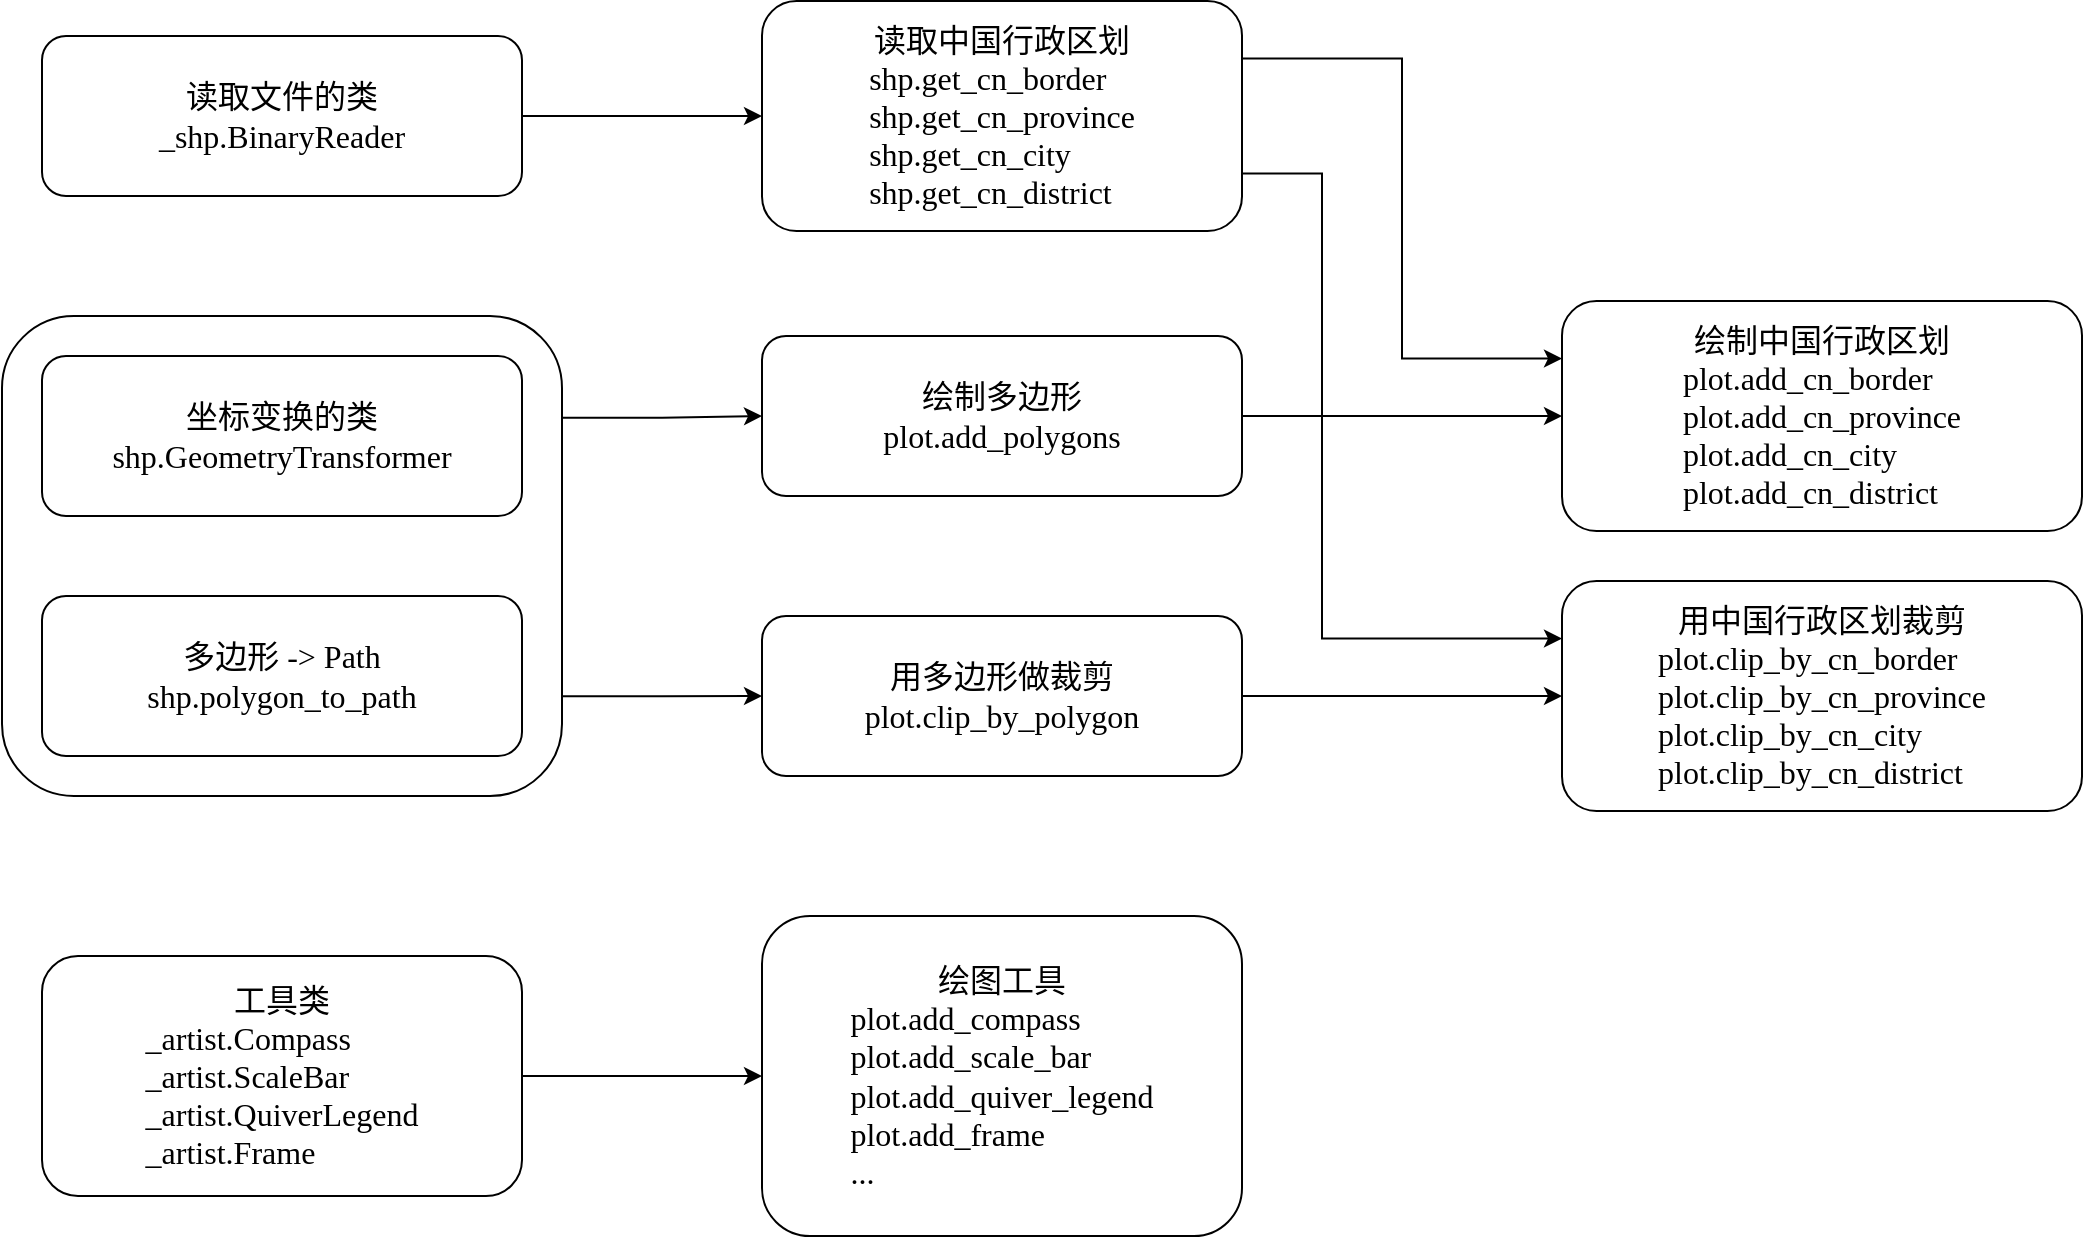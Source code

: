 <mxfile version="24.4.0" type="device">
  <diagram name="Page-1" id="A4knrDo9D2EkvppF6q97">
    <mxGraphModel dx="1648" dy="900" grid="1" gridSize="10" guides="1" tooltips="1" connect="1" arrows="1" fold="1" page="1" pageScale="1" pageWidth="850" pageHeight="1100" math="0" shadow="0">
      <root>
        <mxCell id="0" />
        <mxCell id="1" parent="0" />
        <mxCell id="_BxMAFI9N5B8a2bIf4MY-48" style="edgeStyle=orthogonalEdgeStyle;rounded=0;orthogonalLoop=1;jettySize=auto;html=1;exitX=0.994;exitY=0.212;exitDx=0;exitDy=0;entryX=0;entryY=0.5;entryDx=0;entryDy=0;exitPerimeter=0;" parent="1" source="_BxMAFI9N5B8a2bIf4MY-47" target="_BxMAFI9N5B8a2bIf4MY-3" edge="1">
          <mxGeometry relative="1" as="geometry" />
        </mxCell>
        <mxCell id="_BxMAFI9N5B8a2bIf4MY-49" style="edgeStyle=orthogonalEdgeStyle;rounded=0;orthogonalLoop=1;jettySize=auto;html=1;exitX=0.997;exitY=0.792;exitDx=0;exitDy=0;entryX=0;entryY=0.5;entryDx=0;entryDy=0;exitPerimeter=0;" parent="1" source="_BxMAFI9N5B8a2bIf4MY-47" target="_BxMAFI9N5B8a2bIf4MY-6" edge="1">
          <mxGeometry relative="1" as="geometry" />
        </mxCell>
        <mxCell id="_BxMAFI9N5B8a2bIf4MY-47" value="" style="rounded=1;whiteSpace=wrap;html=1;" parent="1" vertex="1">
          <mxGeometry x="140" y="220" width="280" height="240" as="geometry" />
        </mxCell>
        <mxCell id="_BxMAFI9N5B8a2bIf4MY-37" style="edgeStyle=orthogonalEdgeStyle;rounded=0;orthogonalLoop=1;jettySize=auto;html=1;exitX=1;exitY=0.5;exitDx=0;exitDy=0;entryX=0;entryY=0.5;entryDx=0;entryDy=0;" parent="1" source="_BxMAFI9N5B8a2bIf4MY-1" target="_BxMAFI9N5B8a2bIf4MY-2" edge="1">
          <mxGeometry relative="1" as="geometry" />
        </mxCell>
        <mxCell id="_BxMAFI9N5B8a2bIf4MY-1" value="&lt;div&gt;&lt;font style=&quot;font-size: 16px;&quot; face=&quot;Lucida Console&quot;&gt;读取文件的类&lt;/font&gt;&lt;/div&gt;&lt;font style=&quot;font-size: 16px;&quot; face=&quot;Lucida Console&quot;&gt;_shp.BinaryReader&lt;/font&gt;" style="rounded=1;whiteSpace=wrap;html=1;" parent="1" vertex="1">
          <mxGeometry x="160" y="80" width="240" height="80" as="geometry" />
        </mxCell>
        <mxCell id="_BxMAFI9N5B8a2bIf4MY-52" style="edgeStyle=orthogonalEdgeStyle;rounded=0;orthogonalLoop=1;jettySize=auto;html=1;exitX=1;exitY=0.25;exitDx=0;exitDy=0;entryX=0;entryY=0.25;entryDx=0;entryDy=0;" parent="1" source="_BxMAFI9N5B8a2bIf4MY-2" target="_BxMAFI9N5B8a2bIf4MY-5" edge="1">
          <mxGeometry relative="1" as="geometry" />
        </mxCell>
        <mxCell id="5sNDW_UnhTP0XGYNrjm2-2" style="edgeStyle=orthogonalEdgeStyle;rounded=0;orthogonalLoop=1;jettySize=auto;html=1;exitX=1;exitY=0.75;exitDx=0;exitDy=0;entryX=0;entryY=0.25;entryDx=0;entryDy=0;" edge="1" parent="1" source="_BxMAFI9N5B8a2bIf4MY-2" target="_BxMAFI9N5B8a2bIf4MY-7">
          <mxGeometry relative="1" as="geometry">
            <Array as="points">
              <mxPoint x="800" y="149" />
              <mxPoint x="800" y="381" />
            </Array>
          </mxGeometry>
        </mxCell>
        <mxCell id="_BxMAFI9N5B8a2bIf4MY-2" value="&lt;div&gt;&lt;font face=&quot;Lucida Console&quot;&gt;&lt;span style=&quot;font-size: 16px;&quot;&gt;读取中国行政区划&lt;/span&gt;&lt;/font&gt;&lt;/div&gt;&lt;font face=&quot;Lucida Console&quot;&gt;&lt;div style=&quot;text-align: left;&quot;&gt;&lt;span style=&quot;font-size: 16px; background-color: initial;&quot;&gt;shp.get_cn_border&lt;/span&gt;&lt;/div&gt;&lt;/font&gt;&lt;div style=&quot;text-align: left;&quot;&gt;&lt;font face=&quot;Lucida Console&quot;&gt;&lt;span style=&quot;font-size: 16px;&quot;&gt;shp.get_cn_province&lt;/span&gt;&lt;/font&gt;&lt;/div&gt;&lt;div style=&quot;text-align: left;&quot;&gt;&lt;font face=&quot;Lucida Console&quot;&gt;&lt;span style=&quot;font-size: 16px;&quot;&gt;shp.get_cn_city&lt;/span&gt;&lt;/font&gt;&lt;/div&gt;&lt;div style=&quot;text-align: left;&quot;&gt;&lt;font face=&quot;Lucida Console&quot;&gt;&lt;span style=&quot;font-size: 16px;&quot;&gt;shp.get_cn_district&lt;/span&gt;&lt;/font&gt;&lt;/div&gt;" style="rounded=1;whiteSpace=wrap;html=1;" parent="1" vertex="1">
          <mxGeometry x="520" y="62.5" width="240" height="115" as="geometry" />
        </mxCell>
        <mxCell id="_BxMAFI9N5B8a2bIf4MY-54" style="edgeStyle=orthogonalEdgeStyle;rounded=0;orthogonalLoop=1;jettySize=auto;html=1;exitX=1;exitY=0.5;exitDx=0;exitDy=0;entryX=0;entryY=0.5;entryDx=0;entryDy=0;" parent="1" source="_BxMAFI9N5B8a2bIf4MY-3" target="_BxMAFI9N5B8a2bIf4MY-5" edge="1">
          <mxGeometry relative="1" as="geometry" />
        </mxCell>
        <mxCell id="_BxMAFI9N5B8a2bIf4MY-3" value="&lt;div&gt;&lt;font face=&quot;Lucida Console&quot;&gt;&lt;span style=&quot;font-size: 16px;&quot;&gt;绘制多边形&lt;/span&gt;&lt;/font&gt;&lt;/div&gt;&lt;font face=&quot;Lucida Console&quot;&gt;&lt;span style=&quot;font-size: 16px;&quot;&gt;plot.add_polygons&lt;/span&gt;&lt;/font&gt;" style="rounded=1;whiteSpace=wrap;html=1;" parent="1" vertex="1">
          <mxGeometry x="520" y="230" width="240" height="80" as="geometry" />
        </mxCell>
        <mxCell id="_BxMAFI9N5B8a2bIf4MY-4" value="&lt;div&gt;&lt;font face=&quot;Lucida Console&quot;&gt;&lt;span style=&quot;font-size: 16px;&quot;&gt;坐标变换的类&lt;/span&gt;&lt;/font&gt;&lt;/div&gt;&lt;font face=&quot;Lucida Console&quot;&gt;&lt;span style=&quot;font-size: 16px;&quot;&gt;shp.GeometryTransformer&lt;/span&gt;&lt;/font&gt;" style="rounded=1;whiteSpace=wrap;html=1;" parent="1" vertex="1">
          <mxGeometry x="160" y="240" width="240" height="80" as="geometry" />
        </mxCell>
        <mxCell id="_BxMAFI9N5B8a2bIf4MY-5" value="&lt;div&gt;&lt;font face=&quot;Lucida Console&quot;&gt;&lt;span style=&quot;font-size: 16px;&quot;&gt;绘制中国行政区划&lt;/span&gt;&lt;/font&gt;&lt;/div&gt;&lt;font face=&quot;Lucida Console&quot;&gt;&lt;div style=&quot;text-align: left;&quot;&gt;&lt;span style=&quot;font-size: 16px; background-color: initial;&quot;&gt;plot.add_cn_border&lt;/span&gt;&lt;/div&gt;&lt;/font&gt;&lt;div style=&quot;text-align: left;&quot;&gt;&lt;font face=&quot;Lucida Console&quot;&gt;&lt;span style=&quot;font-size: 16px;&quot;&gt;plot.add_cn_province&lt;/span&gt;&lt;/font&gt;&lt;/div&gt;&lt;div style=&quot;text-align: left;&quot;&gt;&lt;font face=&quot;Lucida Console&quot;&gt;&lt;span style=&quot;font-size: 16px;&quot;&gt;plot.add_cn_city&lt;/span&gt;&lt;/font&gt;&lt;/div&gt;&lt;div style=&quot;text-align: left;&quot;&gt;&lt;font face=&quot;Lucida Console&quot;&gt;&lt;span style=&quot;font-size: 16px;&quot;&gt;plot.add_cn_district&lt;/span&gt;&lt;/font&gt;&lt;/div&gt;" style="rounded=1;whiteSpace=wrap;html=1;" parent="1" vertex="1">
          <mxGeometry x="920" y="212.5" width="260" height="115" as="geometry" />
        </mxCell>
        <mxCell id="_BxMAFI9N5B8a2bIf4MY-55" style="edgeStyle=orthogonalEdgeStyle;rounded=0;orthogonalLoop=1;jettySize=auto;html=1;exitX=1;exitY=0.5;exitDx=0;exitDy=0;entryX=0;entryY=0.5;entryDx=0;entryDy=0;" parent="1" source="_BxMAFI9N5B8a2bIf4MY-6" target="_BxMAFI9N5B8a2bIf4MY-7" edge="1">
          <mxGeometry relative="1" as="geometry" />
        </mxCell>
        <mxCell id="_BxMAFI9N5B8a2bIf4MY-6" value="&lt;div&gt;&lt;font face=&quot;Lucida Console&quot;&gt;&lt;span style=&quot;font-size: 16px;&quot;&gt;用多边形做裁剪&lt;/span&gt;&lt;/font&gt;&lt;/div&gt;&lt;font face=&quot;Lucida Console&quot;&gt;&lt;span style=&quot;font-size: 16px;&quot;&gt;plot.clip_by_polygon&lt;/span&gt;&lt;/font&gt;" style="rounded=1;whiteSpace=wrap;html=1;" parent="1" vertex="1">
          <mxGeometry x="520" y="370" width="240" height="80" as="geometry" />
        </mxCell>
        <mxCell id="_BxMAFI9N5B8a2bIf4MY-7" value="&lt;div&gt;&lt;font face=&quot;Lucida Console&quot;&gt;&lt;span style=&quot;font-size: 16px;&quot;&gt;用中国行政区划裁剪&lt;/span&gt;&lt;/font&gt;&lt;/div&gt;&lt;font face=&quot;Lucida Console&quot;&gt;&lt;div style=&quot;text-align: left;&quot;&gt;&lt;span style=&quot;font-size: 16px; background-color: initial;&quot;&gt;plot.clip_by_cn_border&lt;/span&gt;&lt;/div&gt;&lt;/font&gt;&lt;div style=&quot;text-align: left;&quot;&gt;&lt;font face=&quot;Lucida Console&quot;&gt;&lt;span style=&quot;font-size: 16px;&quot;&gt;plot.clip_by_cn_province&lt;/span&gt;&lt;/font&gt;&lt;/div&gt;&lt;div style=&quot;text-align: left;&quot;&gt;&lt;font face=&quot;Lucida Console&quot;&gt;&lt;span style=&quot;font-size: 16px;&quot;&gt;plot.clip_by_cn_city&lt;/span&gt;&lt;/font&gt;&lt;/div&gt;&lt;div style=&quot;text-align: left;&quot;&gt;&lt;font face=&quot;Lucida Console&quot;&gt;&lt;span style=&quot;font-size: 16px;&quot;&gt;plot.clip_by_cn_district&lt;/span&gt;&lt;/font&gt;&lt;/div&gt;" style="rounded=1;whiteSpace=wrap;html=1;" parent="1" vertex="1">
          <mxGeometry x="920" y="352.5" width="260" height="115" as="geometry" />
        </mxCell>
        <mxCell id="_BxMAFI9N5B8a2bIf4MY-8" value="&lt;div&gt;&lt;font face=&quot;Lucida Console&quot;&gt;&lt;span style=&quot;font-size: 16px;&quot;&gt;多边形 -&amp;gt; Path&lt;/span&gt;&lt;/font&gt;&lt;/div&gt;&lt;font face=&quot;Lucida Console&quot;&gt;&lt;span style=&quot;font-size: 16px;&quot;&gt;shp.polygon_to_path&lt;/span&gt;&lt;/font&gt;" style="rounded=1;whiteSpace=wrap;html=1;" parent="1" vertex="1">
          <mxGeometry x="160" y="360" width="240" height="80" as="geometry" />
        </mxCell>
        <mxCell id="_BxMAFI9N5B8a2bIf4MY-58" value="&lt;font face=&quot;Lucida Console&quot;&gt;&lt;span style=&quot;font-size: 16px;&quot;&gt;绘图工具&lt;/span&gt;&lt;/font&gt;&lt;div style=&quot;text-align: left;&quot;&gt;&lt;font face=&quot;Lucida Console&quot;&gt;&lt;span style=&quot;font-size: 16px;&quot;&gt;plot.add_compass&lt;/span&gt;&lt;/font&gt;&lt;/div&gt;&lt;div style=&quot;text-align: left;&quot;&gt;&lt;font face=&quot;Lucida Console&quot;&gt;&lt;span style=&quot;font-size: 16px;&quot;&gt;plot.add_scale_bar&lt;/span&gt;&lt;/font&gt;&lt;/div&gt;&lt;div style=&quot;text-align: left;&quot;&gt;&lt;font face=&quot;Lucida Console&quot;&gt;&lt;span style=&quot;font-size: 16px;&quot;&gt;plot.add_quiver_legend&lt;/span&gt;&lt;/font&gt;&lt;/div&gt;&lt;div style=&quot;text-align: left;&quot;&gt;&lt;span style=&quot;font-family: &amp;quot;Lucida Console&amp;quot;; font-size: 16px;&quot;&gt;plot.add_frame&lt;/span&gt;&lt;font face=&quot;Lucida Console&quot;&gt;&lt;span style=&quot;font-size: 16px;&quot;&gt;&lt;br&gt;&lt;/span&gt;&lt;/font&gt;&lt;/div&gt;&lt;div style=&quot;text-align: left;&quot;&gt;&lt;font face=&quot;Lucida Console&quot;&gt;&lt;span style=&quot;font-size: 16px;&quot;&gt;...&lt;/span&gt;&lt;/font&gt;&lt;/div&gt;" style="rounded=1;whiteSpace=wrap;html=1;" parent="1" vertex="1">
          <mxGeometry x="520" y="520" width="240" height="160" as="geometry" />
        </mxCell>
        <mxCell id="_BxMAFI9N5B8a2bIf4MY-60" style="edgeStyle=orthogonalEdgeStyle;rounded=0;orthogonalLoop=1;jettySize=auto;html=1;exitX=1;exitY=0.5;exitDx=0;exitDy=0;entryX=0;entryY=0.5;entryDx=0;entryDy=0;" parent="1" source="_BxMAFI9N5B8a2bIf4MY-59" target="_BxMAFI9N5B8a2bIf4MY-58" edge="1">
          <mxGeometry relative="1" as="geometry" />
        </mxCell>
        <mxCell id="_BxMAFI9N5B8a2bIf4MY-59" value="&lt;font face=&quot;Lucida Console&quot;&gt;&lt;span style=&quot;font-size: 16px;&quot;&gt;工具类&lt;/span&gt;&lt;/font&gt;&lt;div style=&quot;text-align: left;&quot;&gt;&lt;font face=&quot;Lucida Console&quot;&gt;&lt;span style=&quot;font-size: 16px;&quot;&gt;_artist.Compass&lt;/span&gt;&lt;/font&gt;&lt;/div&gt;&lt;div style=&quot;text-align: left;&quot;&gt;&lt;font face=&quot;Lucida Console&quot;&gt;&lt;span style=&quot;font-size: 16px;&quot;&gt;_artist.ScaleBar&lt;/span&gt;&lt;/font&gt;&lt;/div&gt;&lt;div&gt;&lt;div style=&quot;text-align: left;&quot;&gt;&lt;span style=&quot;font-size: 16px; font-family: &amp;quot;Lucida Console&amp;quot;; background-color: initial;&quot;&gt;_artist.QuiverLegend&lt;/span&gt;&lt;/div&gt;&lt;/div&gt;&lt;div style=&quot;text-align: left;&quot;&gt;&lt;span style=&quot;font-family: &amp;quot;Lucida Console&amp;quot;; font-size: 16px;&quot;&gt;_artist.Frame&lt;/span&gt;&lt;span style=&quot;font-size: 16px; font-family: &amp;quot;Lucida Console&amp;quot;; background-color: initial;&quot;&gt;&lt;br&gt;&lt;/span&gt;&lt;/div&gt;" style="rounded=1;whiteSpace=wrap;html=1;" parent="1" vertex="1">
          <mxGeometry x="160" y="540" width="240" height="120" as="geometry" />
        </mxCell>
      </root>
    </mxGraphModel>
  </diagram>
</mxfile>

